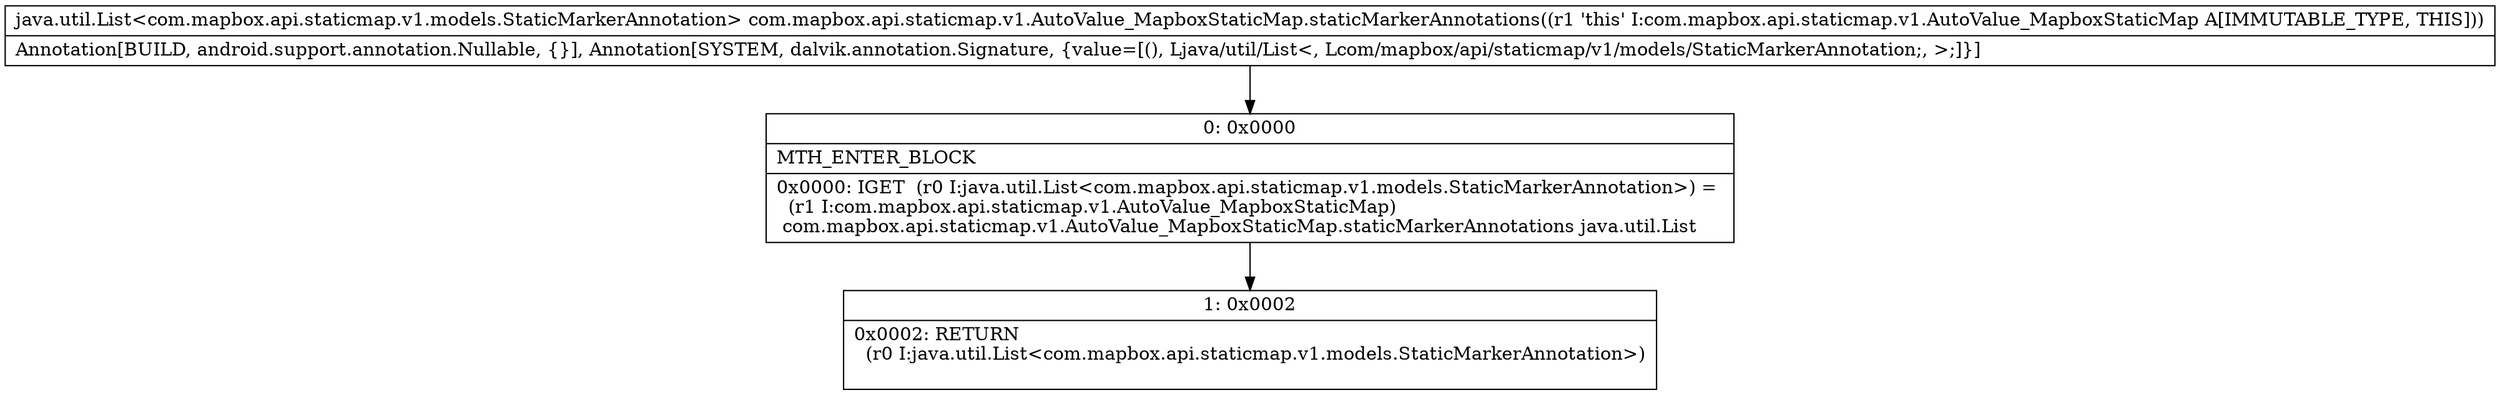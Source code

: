 digraph "CFG forcom.mapbox.api.staticmap.v1.AutoValue_MapboxStaticMap.staticMarkerAnnotations()Ljava\/util\/List;" {
Node_0 [shape=record,label="{0\:\ 0x0000|MTH_ENTER_BLOCK\l|0x0000: IGET  (r0 I:java.util.List\<com.mapbox.api.staticmap.v1.models.StaticMarkerAnnotation\>) = \l  (r1 I:com.mapbox.api.staticmap.v1.AutoValue_MapboxStaticMap)\l com.mapbox.api.staticmap.v1.AutoValue_MapboxStaticMap.staticMarkerAnnotations java.util.List \l}"];
Node_1 [shape=record,label="{1\:\ 0x0002|0x0002: RETURN  \l  (r0 I:java.util.List\<com.mapbox.api.staticmap.v1.models.StaticMarkerAnnotation\>)\l \l}"];
MethodNode[shape=record,label="{java.util.List\<com.mapbox.api.staticmap.v1.models.StaticMarkerAnnotation\> com.mapbox.api.staticmap.v1.AutoValue_MapboxStaticMap.staticMarkerAnnotations((r1 'this' I:com.mapbox.api.staticmap.v1.AutoValue_MapboxStaticMap A[IMMUTABLE_TYPE, THIS]))  | Annotation[BUILD, android.support.annotation.Nullable, \{\}], Annotation[SYSTEM, dalvik.annotation.Signature, \{value=[(), Ljava\/util\/List\<, Lcom\/mapbox\/api\/staticmap\/v1\/models\/StaticMarkerAnnotation;, \>;]\}]\l}"];
MethodNode -> Node_0;
Node_0 -> Node_1;
}

